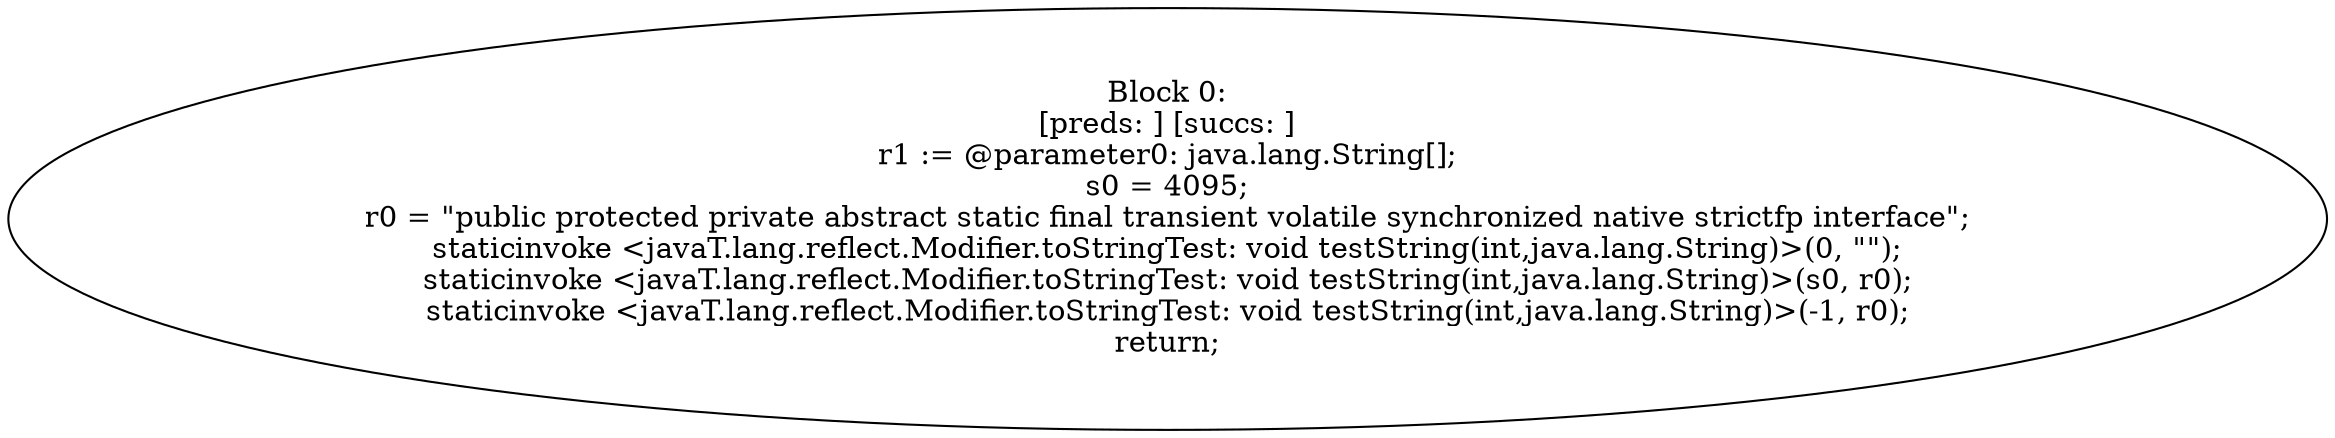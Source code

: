 digraph "unitGraph" {
    "Block 0:
[preds: ] [succs: ]
r1 := @parameter0: java.lang.String[];
s0 = 4095;
r0 = \"public protected private abstract static final transient volatile synchronized native strictfp interface\";
staticinvoke <javaT.lang.reflect.Modifier.toStringTest: void testString(int,java.lang.String)>(0, \"\");
staticinvoke <javaT.lang.reflect.Modifier.toStringTest: void testString(int,java.lang.String)>(s0, r0);
staticinvoke <javaT.lang.reflect.Modifier.toStringTest: void testString(int,java.lang.String)>(-1, r0);
return;
"
}
